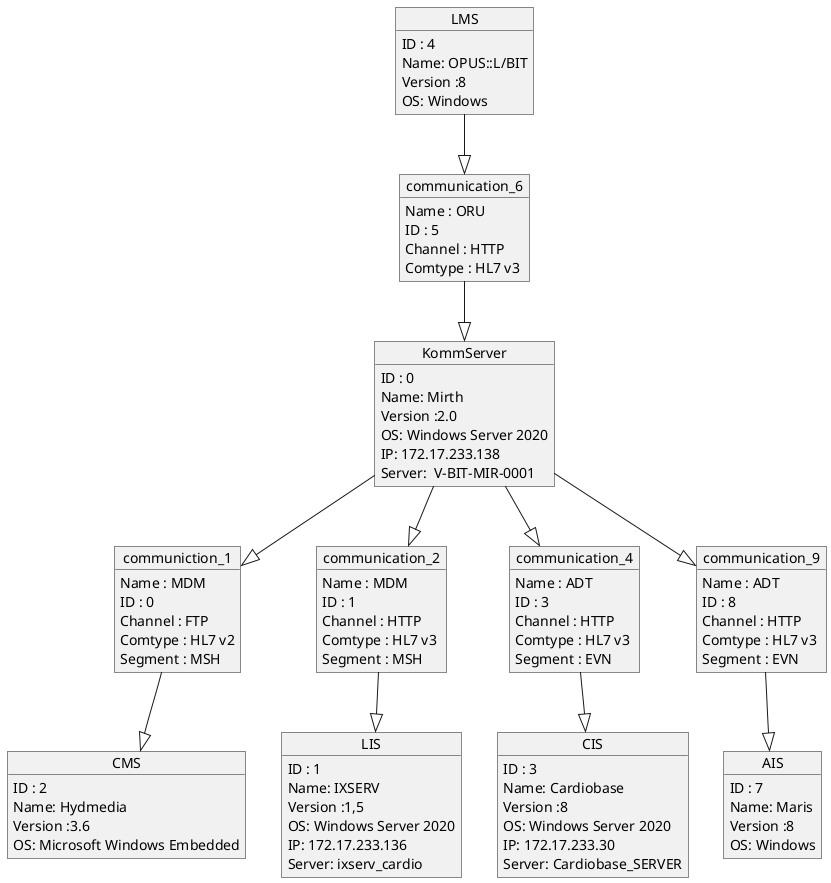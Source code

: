 @startuml
object LMS
object KommServer
KommServer : ID : 0
KommServer : Name: Mirth
KommServer : Version :2.0
KommServer : OS: Windows Server 2020
KommServer : IP: 172.17.233.138
KommServer : Server:  V-BIT-MIR-0001
object CMS
CMS : ID : 2
CMS : Name: Hydmedia
CMS : Version :3.6
CMS : OS: Microsoft Windows Embedded
object communication_6
communication_6 : Name : ORU
communication_6 : ID : 5
communication_6 : Channel : HTTP
communication_6 : Comtype : HL7 v3
object communiction_1
communiction_1 : Name : MDM
communiction_1 : ID : 0
communiction_1 : Channel : FTP
communiction_1 : Comtype : HL7 v2
KommServer --|> communiction_1
communiction_1 --|> CMS
communiction_1 : Segment : MSH
object LIS
LIS : ID : 1
LIS : Name: IXSERV
LIS : Version :1,5
LIS : OS: Windows Server 2020
LIS : IP: 172.17.233.136
LIS : Server: ixserv_cardio
object communication_2
communication_2 : Name : MDM
communication_2 : ID : 1
communication_2 : Channel : HTTP
communication_2 : Comtype : HL7 v3
KommServer --|> communication_2
communication_2 --|> LIS
communication_2 : Segment : MSH
object CIS
CIS : ID : 3
CIS : Name: Cardiobase
CIS : Version :8
CIS : OS: Windows Server 2020
CIS : IP: 172.17.233.30
CIS : Server: Cardiobase_SERVER
object communication_4
communication_4 : Name : ADT
communication_4 : ID : 3
communication_4 : Channel : HTTP
communication_4 : Comtype : HL7 v3
KommServer --|> communication_4
communication_4 --|> CIS
communication_4 : Segment : EVN
object AIS
AIS : ID : 7
AIS : Name: Maris
AIS : Version :8
AIS : OS: Windows
object communication_9
communication_9 : Name : ADT
communication_9 : ID : 8
communication_9 : Channel : HTTP
communication_9 : Comtype : HL7 v3
KommServer --|> communication_9
communication_9 --|> AIS
communication_9 : Segment : EVN
LMS --|> communication_6
communication_6 --|> KommServer
LMS : ID : 4
LMS : Name: OPUS::L/BIT
LMS : Version :8
LMS : OS: Windows
@enduml